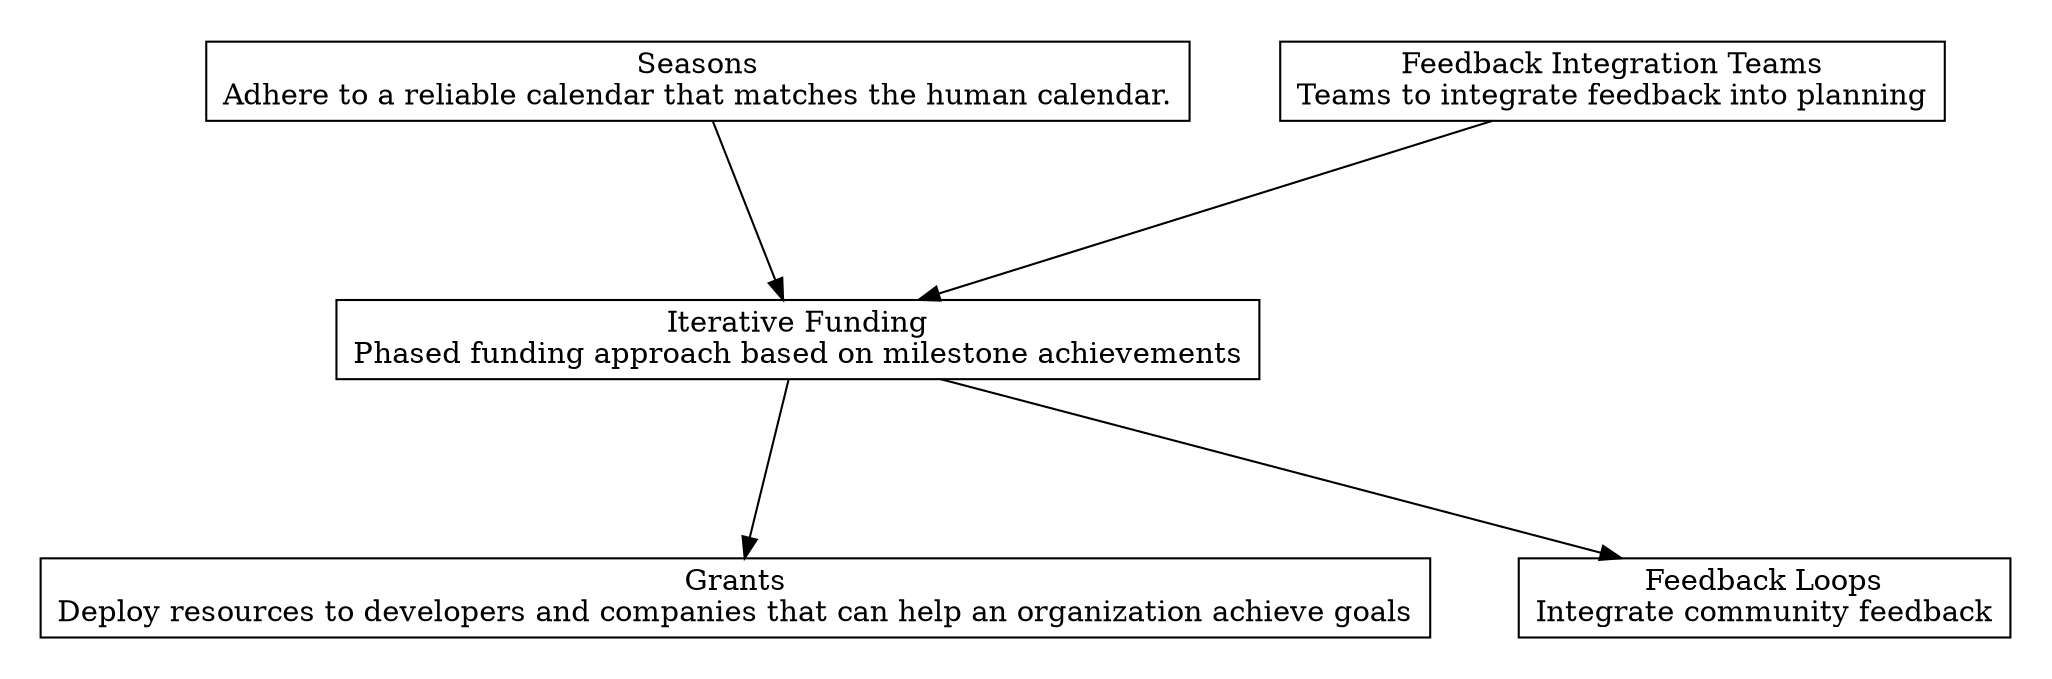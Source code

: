digraph "" {
	graph [nodesep=0.6,
		rankdir=TB,
		ranksep=1.2
	];
	node [label="\N",
		shape=box
	];
	subgraph cluster_predecessors {
		graph [rank=max,
			style=invis
		];
		"Feedback Integration Teams"	[label="Feedback Integration Teams\nTeams to integrate feedback into planning"];
		Seasons	[label="Seasons\nAdhere to a reliable calendar that matches the human calendar.\n"];
	}
	subgraph cluster_descendants {
		graph [rank=min,
			style=invis
		];
		"Feedback Loops"	[label="Feedback Loops\nIntegrate community feedback"];
		Grants	[label="Grants\nDeploy resources to developers and companies that can help an organization achieve goals"];
	}
	"Iterative Funding"	[label="Iterative Funding\nPhased funding approach based on milestone achievements"];
	"Iterative Funding" -> "Feedback Loops";
	"Iterative Funding" -> Grants;
	"Feedback Integration Teams" -> "Iterative Funding";
	Seasons -> "Iterative Funding";
}

